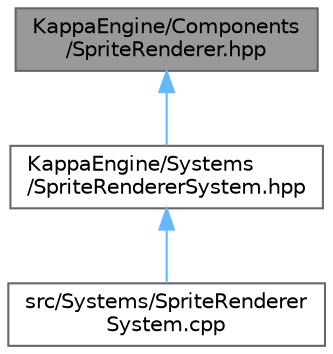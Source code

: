 digraph "KappaEngine/Components/SpriteRenderer.hpp"
{
 // LATEX_PDF_SIZE
  bgcolor="transparent";
  edge [fontname=Helvetica,fontsize=10,labelfontname=Helvetica,labelfontsize=10];
  node [fontname=Helvetica,fontsize=10,shape=box,height=0.2,width=0.4];
  Node1 [label="KappaEngine/Components\l/SpriteRenderer.hpp",height=0.2,width=0.4,color="gray40", fillcolor="grey60", style="filled", fontcolor="black",tooltip=" "];
  Node1 -> Node2 [dir="back",color="steelblue1",style="solid"];
  Node2 [label="KappaEngine/Systems\l/SpriteRendererSystem.hpp",height=0.2,width=0.4,color="grey40", fillcolor="white", style="filled",URL="$_sprite_renderer_system_8hpp.html",tooltip=" "];
  Node2 -> Node3 [dir="back",color="steelblue1",style="solid"];
  Node3 [label="src/Systems/SpriteRenderer\lSystem.cpp",height=0.2,width=0.4,color="grey40", fillcolor="white", style="filled",URL="$_sprite_renderer_system_8cpp.html",tooltip=" "];
}
